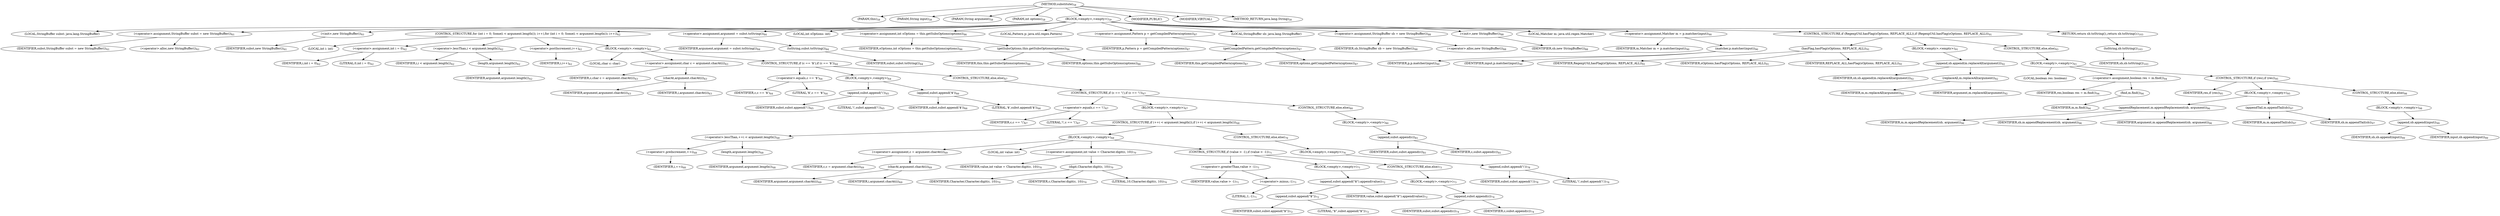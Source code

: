 digraph "substitute" {  
"44" [label = <(METHOD,substitute)<SUB>58</SUB>> ]
"8" [label = <(PARAM,this)<SUB>58</SUB>> ]
"45" [label = <(PARAM,String input)<SUB>58</SUB>> ]
"46" [label = <(PARAM,String argument)<SUB>58</SUB>> ]
"47" [label = <(PARAM,int options)<SUB>58</SUB>> ]
"48" [label = <(BLOCK,&lt;empty&gt;,&lt;empty&gt;)<SUB>59</SUB>> ]
"6" [label = <(LOCAL,StringBuffer subst: java.lang.StringBuffer)> ]
"49" [label = <(&lt;operator&gt;.assignment,StringBuffer subst = new StringBuffer())<SUB>61</SUB>> ]
"50" [label = <(IDENTIFIER,subst,StringBuffer subst = new StringBuffer())<SUB>61</SUB>> ]
"51" [label = <(&lt;operator&gt;.alloc,new StringBuffer())<SUB>61</SUB>> ]
"52" [label = <(&lt;init&gt;,new StringBuffer())<SUB>61</SUB>> ]
"5" [label = <(IDENTIFIER,subst,new StringBuffer())<SUB>61</SUB>> ]
"53" [label = <(CONTROL_STRUCTURE,for (int i = 0; Some(i &lt; argument.length()); i++),for (int i = 0; Some(i &lt; argument.length()); i++))<SUB>62</SUB>> ]
"54" [label = <(LOCAL,int i: int)> ]
"55" [label = <(&lt;operator&gt;.assignment,int i = 0)<SUB>62</SUB>> ]
"56" [label = <(IDENTIFIER,i,int i = 0)<SUB>62</SUB>> ]
"57" [label = <(LITERAL,0,int i = 0)<SUB>62</SUB>> ]
"58" [label = <(&lt;operator&gt;.lessThan,i &lt; argument.length())<SUB>62</SUB>> ]
"59" [label = <(IDENTIFIER,i,i &lt; argument.length())<SUB>62</SUB>> ]
"60" [label = <(length,argument.length())<SUB>62</SUB>> ]
"61" [label = <(IDENTIFIER,argument,argument.length())<SUB>62</SUB>> ]
"62" [label = <(&lt;operator&gt;.postIncrement,i++)<SUB>62</SUB>> ]
"63" [label = <(IDENTIFIER,i,i++)<SUB>62</SUB>> ]
"64" [label = <(BLOCK,&lt;empty&gt;,&lt;empty&gt;)<SUB>62</SUB>> ]
"65" [label = <(LOCAL,char c: char)> ]
"66" [label = <(&lt;operator&gt;.assignment,char c = argument.charAt(i))<SUB>63</SUB>> ]
"67" [label = <(IDENTIFIER,c,char c = argument.charAt(i))<SUB>63</SUB>> ]
"68" [label = <(charAt,argument.charAt(i))<SUB>63</SUB>> ]
"69" [label = <(IDENTIFIER,argument,argument.charAt(i))<SUB>63</SUB>> ]
"70" [label = <(IDENTIFIER,i,argument.charAt(i))<SUB>63</SUB>> ]
"71" [label = <(CONTROL_STRUCTURE,if (c == '$'),if (c == '$'))<SUB>64</SUB>> ]
"72" [label = <(&lt;operator&gt;.equals,c == '$')<SUB>64</SUB>> ]
"73" [label = <(IDENTIFIER,c,c == '$')<SUB>64</SUB>> ]
"74" [label = <(LITERAL,'$',c == '$')<SUB>64</SUB>> ]
"75" [label = <(BLOCK,&lt;empty&gt;,&lt;empty&gt;)<SUB>64</SUB>> ]
"76" [label = <(append,subst.append('\\'))<SUB>65</SUB>> ]
"77" [label = <(IDENTIFIER,subst,subst.append('\\'))<SUB>65</SUB>> ]
"78" [label = <(LITERAL,'\\',subst.append('\\'))<SUB>65</SUB>> ]
"79" [label = <(append,subst.append('$'))<SUB>66</SUB>> ]
"80" [label = <(IDENTIFIER,subst,subst.append('$'))<SUB>66</SUB>> ]
"81" [label = <(LITERAL,'$',subst.append('$'))<SUB>66</SUB>> ]
"82" [label = <(CONTROL_STRUCTURE,else,else)<SUB>67</SUB>> ]
"83" [label = <(CONTROL_STRUCTURE,if (c == '\\'),if (c == '\\'))<SUB>67</SUB>> ]
"84" [label = <(&lt;operator&gt;.equals,c == '\\')<SUB>67</SUB>> ]
"85" [label = <(IDENTIFIER,c,c == '\\')<SUB>67</SUB>> ]
"86" [label = <(LITERAL,'\\',c == '\\')<SUB>67</SUB>> ]
"87" [label = <(BLOCK,&lt;empty&gt;,&lt;empty&gt;)<SUB>67</SUB>> ]
"88" [label = <(CONTROL_STRUCTURE,if (++i &lt; argument.length()),if (++i &lt; argument.length()))<SUB>68</SUB>> ]
"89" [label = <(&lt;operator&gt;.lessThan,++i &lt; argument.length())<SUB>68</SUB>> ]
"90" [label = <(&lt;operator&gt;.preIncrement,++i)<SUB>68</SUB>> ]
"91" [label = <(IDENTIFIER,i,++i)<SUB>68</SUB>> ]
"92" [label = <(length,argument.length())<SUB>68</SUB>> ]
"93" [label = <(IDENTIFIER,argument,argument.length())<SUB>68</SUB>> ]
"94" [label = <(BLOCK,&lt;empty&gt;,&lt;empty&gt;)<SUB>68</SUB>> ]
"95" [label = <(&lt;operator&gt;.assignment,c = argument.charAt(i))<SUB>69</SUB>> ]
"96" [label = <(IDENTIFIER,c,c = argument.charAt(i))<SUB>69</SUB>> ]
"97" [label = <(charAt,argument.charAt(i))<SUB>69</SUB>> ]
"98" [label = <(IDENTIFIER,argument,argument.charAt(i))<SUB>69</SUB>> ]
"99" [label = <(IDENTIFIER,i,argument.charAt(i))<SUB>69</SUB>> ]
"100" [label = <(LOCAL,int value: int)> ]
"101" [label = <(&lt;operator&gt;.assignment,int value = Character.digit(c, 10))<SUB>70</SUB>> ]
"102" [label = <(IDENTIFIER,value,int value = Character.digit(c, 10))<SUB>70</SUB>> ]
"103" [label = <(digit,Character.digit(c, 10))<SUB>70</SUB>> ]
"104" [label = <(IDENTIFIER,Character,Character.digit(c, 10))<SUB>70</SUB>> ]
"105" [label = <(IDENTIFIER,c,Character.digit(c, 10))<SUB>70</SUB>> ]
"106" [label = <(LITERAL,10,Character.digit(c, 10))<SUB>70</SUB>> ]
"107" [label = <(CONTROL_STRUCTURE,if (value &gt; -1),if (value &gt; -1))<SUB>71</SUB>> ]
"108" [label = <(&lt;operator&gt;.greaterThan,value &gt; -1)<SUB>71</SUB>> ]
"109" [label = <(IDENTIFIER,value,value &gt; -1)<SUB>71</SUB>> ]
"110" [label = <(&lt;operator&gt;.minus,-1)<SUB>71</SUB>> ]
"111" [label = <(LITERAL,1,-1)<SUB>71</SUB>> ]
"112" [label = <(BLOCK,&lt;empty&gt;,&lt;empty&gt;)<SUB>71</SUB>> ]
"113" [label = <(append,subst.append(&quot;$&quot;).append(value))<SUB>72</SUB>> ]
"114" [label = <(append,subst.append(&quot;$&quot;))<SUB>72</SUB>> ]
"115" [label = <(IDENTIFIER,subst,subst.append(&quot;$&quot;))<SUB>72</SUB>> ]
"116" [label = <(LITERAL,&quot;$&quot;,subst.append(&quot;$&quot;))<SUB>72</SUB>> ]
"117" [label = <(IDENTIFIER,value,subst.append(&quot;$&quot;).append(value))<SUB>72</SUB>> ]
"118" [label = <(CONTROL_STRUCTURE,else,else)<SUB>73</SUB>> ]
"119" [label = <(BLOCK,&lt;empty&gt;,&lt;empty&gt;)<SUB>73</SUB>> ]
"120" [label = <(append,subst.append(c))<SUB>74</SUB>> ]
"121" [label = <(IDENTIFIER,subst,subst.append(c))<SUB>74</SUB>> ]
"122" [label = <(IDENTIFIER,c,subst.append(c))<SUB>74</SUB>> ]
"123" [label = <(CONTROL_STRUCTURE,else,else)<SUB>76</SUB>> ]
"124" [label = <(BLOCK,&lt;empty&gt;,&lt;empty&gt;)<SUB>76</SUB>> ]
"125" [label = <(append,subst.append('\\'))<SUB>78</SUB>> ]
"126" [label = <(IDENTIFIER,subst,subst.append('\\'))<SUB>78</SUB>> ]
"127" [label = <(LITERAL,'\\',subst.append('\\'))<SUB>78</SUB>> ]
"128" [label = <(CONTROL_STRUCTURE,else,else)<SUB>80</SUB>> ]
"129" [label = <(BLOCK,&lt;empty&gt;,&lt;empty&gt;)<SUB>80</SUB>> ]
"130" [label = <(append,subst.append(c))<SUB>81</SUB>> ]
"131" [label = <(IDENTIFIER,subst,subst.append(c))<SUB>81</SUB>> ]
"132" [label = <(IDENTIFIER,c,subst.append(c))<SUB>81</SUB>> ]
"133" [label = <(&lt;operator&gt;.assignment,argument = subst.toString())<SUB>84</SUB>> ]
"134" [label = <(IDENTIFIER,argument,argument = subst.toString())<SUB>84</SUB>> ]
"135" [label = <(toString,subst.toString())<SUB>84</SUB>> ]
"136" [label = <(IDENTIFIER,subst,subst.toString())<SUB>84</SUB>> ]
"137" [label = <(LOCAL,int sOptions: int)> ]
"138" [label = <(&lt;operator&gt;.assignment,int sOptions = this.getSubsOptions(options))<SUB>86</SUB>> ]
"139" [label = <(IDENTIFIER,sOptions,int sOptions = this.getSubsOptions(options))<SUB>86</SUB>> ]
"140" [label = <(getSubsOptions,this.getSubsOptions(options))<SUB>86</SUB>> ]
"7" [label = <(IDENTIFIER,this,this.getSubsOptions(options))<SUB>86</SUB>> ]
"141" [label = <(IDENTIFIER,options,this.getSubsOptions(options))<SUB>86</SUB>> ]
"142" [label = <(LOCAL,Pattern p: java.util.regex.Pattern)> ]
"143" [label = <(&lt;operator&gt;.assignment,Pattern p = getCompiledPattern(options))<SUB>87</SUB>> ]
"144" [label = <(IDENTIFIER,p,Pattern p = getCompiledPattern(options))<SUB>87</SUB>> ]
"145" [label = <(getCompiledPattern,getCompiledPattern(options))<SUB>87</SUB>> ]
"9" [label = <(IDENTIFIER,this,getCompiledPattern(options))<SUB>87</SUB>> ]
"146" [label = <(IDENTIFIER,options,getCompiledPattern(options))<SUB>87</SUB>> ]
"11" [label = <(LOCAL,StringBuffer sb: java.lang.StringBuffer)> ]
"147" [label = <(&lt;operator&gt;.assignment,StringBuffer sb = new StringBuffer())<SUB>88</SUB>> ]
"148" [label = <(IDENTIFIER,sb,StringBuffer sb = new StringBuffer())<SUB>88</SUB>> ]
"149" [label = <(&lt;operator&gt;.alloc,new StringBuffer())<SUB>88</SUB>> ]
"150" [label = <(&lt;init&gt;,new StringBuffer())<SUB>88</SUB>> ]
"10" [label = <(IDENTIFIER,sb,new StringBuffer())<SUB>88</SUB>> ]
"151" [label = <(LOCAL,Matcher m: java.util.regex.Matcher)> ]
"152" [label = <(&lt;operator&gt;.assignment,Matcher m = p.matcher(input))<SUB>90</SUB>> ]
"153" [label = <(IDENTIFIER,m,Matcher m = p.matcher(input))<SUB>90</SUB>> ]
"154" [label = <(matcher,p.matcher(input))<SUB>90</SUB>> ]
"155" [label = <(IDENTIFIER,p,p.matcher(input))<SUB>90</SUB>> ]
"156" [label = <(IDENTIFIER,input,p.matcher(input))<SUB>90</SUB>> ]
"157" [label = <(CONTROL_STRUCTURE,if (RegexpUtil.hasFlag(sOptions, REPLACE_ALL)),if (RegexpUtil.hasFlag(sOptions, REPLACE_ALL)))<SUB>91</SUB>> ]
"158" [label = <(hasFlag,hasFlag(sOptions, REPLACE_ALL))<SUB>91</SUB>> ]
"159" [label = <(IDENTIFIER,RegexpUtil,hasFlag(sOptions, REPLACE_ALL))<SUB>91</SUB>> ]
"160" [label = <(IDENTIFIER,sOptions,hasFlag(sOptions, REPLACE_ALL))<SUB>91</SUB>> ]
"161" [label = <(IDENTIFIER,REPLACE_ALL,hasFlag(sOptions, REPLACE_ALL))<SUB>91</SUB>> ]
"162" [label = <(BLOCK,&lt;empty&gt;,&lt;empty&gt;)<SUB>91</SUB>> ]
"163" [label = <(append,sb.append(m.replaceAll(argument)))<SUB>92</SUB>> ]
"164" [label = <(IDENTIFIER,sb,sb.append(m.replaceAll(argument)))<SUB>92</SUB>> ]
"165" [label = <(replaceAll,m.replaceAll(argument))<SUB>92</SUB>> ]
"166" [label = <(IDENTIFIER,m,m.replaceAll(argument))<SUB>92</SUB>> ]
"167" [label = <(IDENTIFIER,argument,m.replaceAll(argument))<SUB>92</SUB>> ]
"168" [label = <(CONTROL_STRUCTURE,else,else)<SUB>93</SUB>> ]
"169" [label = <(BLOCK,&lt;empty&gt;,&lt;empty&gt;)<SUB>93</SUB>> ]
"170" [label = <(LOCAL,boolean res: boolean)> ]
"171" [label = <(&lt;operator&gt;.assignment,boolean res = m.find())<SUB>94</SUB>> ]
"172" [label = <(IDENTIFIER,res,boolean res = m.find())<SUB>94</SUB>> ]
"173" [label = <(find,m.find())<SUB>94</SUB>> ]
"174" [label = <(IDENTIFIER,m,m.find())<SUB>94</SUB>> ]
"175" [label = <(CONTROL_STRUCTURE,if (res),if (res))<SUB>95</SUB>> ]
"176" [label = <(IDENTIFIER,res,if (res))<SUB>95</SUB>> ]
"177" [label = <(BLOCK,&lt;empty&gt;,&lt;empty&gt;)<SUB>95</SUB>> ]
"178" [label = <(appendReplacement,m.appendReplacement(sb, argument))<SUB>96</SUB>> ]
"179" [label = <(IDENTIFIER,m,m.appendReplacement(sb, argument))<SUB>96</SUB>> ]
"180" [label = <(IDENTIFIER,sb,m.appendReplacement(sb, argument))<SUB>96</SUB>> ]
"181" [label = <(IDENTIFIER,argument,m.appendReplacement(sb, argument))<SUB>96</SUB>> ]
"182" [label = <(appendTail,m.appendTail(sb))<SUB>97</SUB>> ]
"183" [label = <(IDENTIFIER,m,m.appendTail(sb))<SUB>97</SUB>> ]
"184" [label = <(IDENTIFIER,sb,m.appendTail(sb))<SUB>97</SUB>> ]
"185" [label = <(CONTROL_STRUCTURE,else,else)<SUB>98</SUB>> ]
"186" [label = <(BLOCK,&lt;empty&gt;,&lt;empty&gt;)<SUB>98</SUB>> ]
"187" [label = <(append,sb.append(input))<SUB>99</SUB>> ]
"188" [label = <(IDENTIFIER,sb,sb.append(input))<SUB>99</SUB>> ]
"189" [label = <(IDENTIFIER,input,sb.append(input))<SUB>99</SUB>> ]
"190" [label = <(RETURN,return sb.toString();,return sb.toString();)<SUB>103</SUB>> ]
"191" [label = <(toString,sb.toString())<SUB>103</SUB>> ]
"192" [label = <(IDENTIFIER,sb,sb.toString())<SUB>103</SUB>> ]
"193" [label = <(MODIFIER,PUBLIC)> ]
"194" [label = <(MODIFIER,VIRTUAL)> ]
"195" [label = <(METHOD_RETURN,java.lang.String)<SUB>58</SUB>> ]
  "44" -> "8" 
  "44" -> "45" 
  "44" -> "46" 
  "44" -> "47" 
  "44" -> "48" 
  "44" -> "193" 
  "44" -> "194" 
  "44" -> "195" 
  "48" -> "6" 
  "48" -> "49" 
  "48" -> "52" 
  "48" -> "53" 
  "48" -> "133" 
  "48" -> "137" 
  "48" -> "138" 
  "48" -> "142" 
  "48" -> "143" 
  "48" -> "11" 
  "48" -> "147" 
  "48" -> "150" 
  "48" -> "151" 
  "48" -> "152" 
  "48" -> "157" 
  "48" -> "190" 
  "49" -> "50" 
  "49" -> "51" 
  "52" -> "5" 
  "53" -> "54" 
  "53" -> "55" 
  "53" -> "58" 
  "53" -> "62" 
  "53" -> "64" 
  "55" -> "56" 
  "55" -> "57" 
  "58" -> "59" 
  "58" -> "60" 
  "60" -> "61" 
  "62" -> "63" 
  "64" -> "65" 
  "64" -> "66" 
  "64" -> "71" 
  "66" -> "67" 
  "66" -> "68" 
  "68" -> "69" 
  "68" -> "70" 
  "71" -> "72" 
  "71" -> "75" 
  "71" -> "82" 
  "72" -> "73" 
  "72" -> "74" 
  "75" -> "76" 
  "75" -> "79" 
  "76" -> "77" 
  "76" -> "78" 
  "79" -> "80" 
  "79" -> "81" 
  "82" -> "83" 
  "83" -> "84" 
  "83" -> "87" 
  "83" -> "128" 
  "84" -> "85" 
  "84" -> "86" 
  "87" -> "88" 
  "88" -> "89" 
  "88" -> "94" 
  "88" -> "123" 
  "89" -> "90" 
  "89" -> "92" 
  "90" -> "91" 
  "92" -> "93" 
  "94" -> "95" 
  "94" -> "100" 
  "94" -> "101" 
  "94" -> "107" 
  "95" -> "96" 
  "95" -> "97" 
  "97" -> "98" 
  "97" -> "99" 
  "101" -> "102" 
  "101" -> "103" 
  "103" -> "104" 
  "103" -> "105" 
  "103" -> "106" 
  "107" -> "108" 
  "107" -> "112" 
  "107" -> "118" 
  "108" -> "109" 
  "108" -> "110" 
  "110" -> "111" 
  "112" -> "113" 
  "113" -> "114" 
  "113" -> "117" 
  "114" -> "115" 
  "114" -> "116" 
  "118" -> "119" 
  "119" -> "120" 
  "120" -> "121" 
  "120" -> "122" 
  "123" -> "124" 
  "124" -> "125" 
  "125" -> "126" 
  "125" -> "127" 
  "128" -> "129" 
  "129" -> "130" 
  "130" -> "131" 
  "130" -> "132" 
  "133" -> "134" 
  "133" -> "135" 
  "135" -> "136" 
  "138" -> "139" 
  "138" -> "140" 
  "140" -> "7" 
  "140" -> "141" 
  "143" -> "144" 
  "143" -> "145" 
  "145" -> "9" 
  "145" -> "146" 
  "147" -> "148" 
  "147" -> "149" 
  "150" -> "10" 
  "152" -> "153" 
  "152" -> "154" 
  "154" -> "155" 
  "154" -> "156" 
  "157" -> "158" 
  "157" -> "162" 
  "157" -> "168" 
  "158" -> "159" 
  "158" -> "160" 
  "158" -> "161" 
  "162" -> "163" 
  "163" -> "164" 
  "163" -> "165" 
  "165" -> "166" 
  "165" -> "167" 
  "168" -> "169" 
  "169" -> "170" 
  "169" -> "171" 
  "169" -> "175" 
  "171" -> "172" 
  "171" -> "173" 
  "173" -> "174" 
  "175" -> "176" 
  "175" -> "177" 
  "175" -> "185" 
  "177" -> "178" 
  "177" -> "182" 
  "178" -> "179" 
  "178" -> "180" 
  "178" -> "181" 
  "182" -> "183" 
  "182" -> "184" 
  "185" -> "186" 
  "186" -> "187" 
  "187" -> "188" 
  "187" -> "189" 
  "190" -> "191" 
  "191" -> "192" 
}
